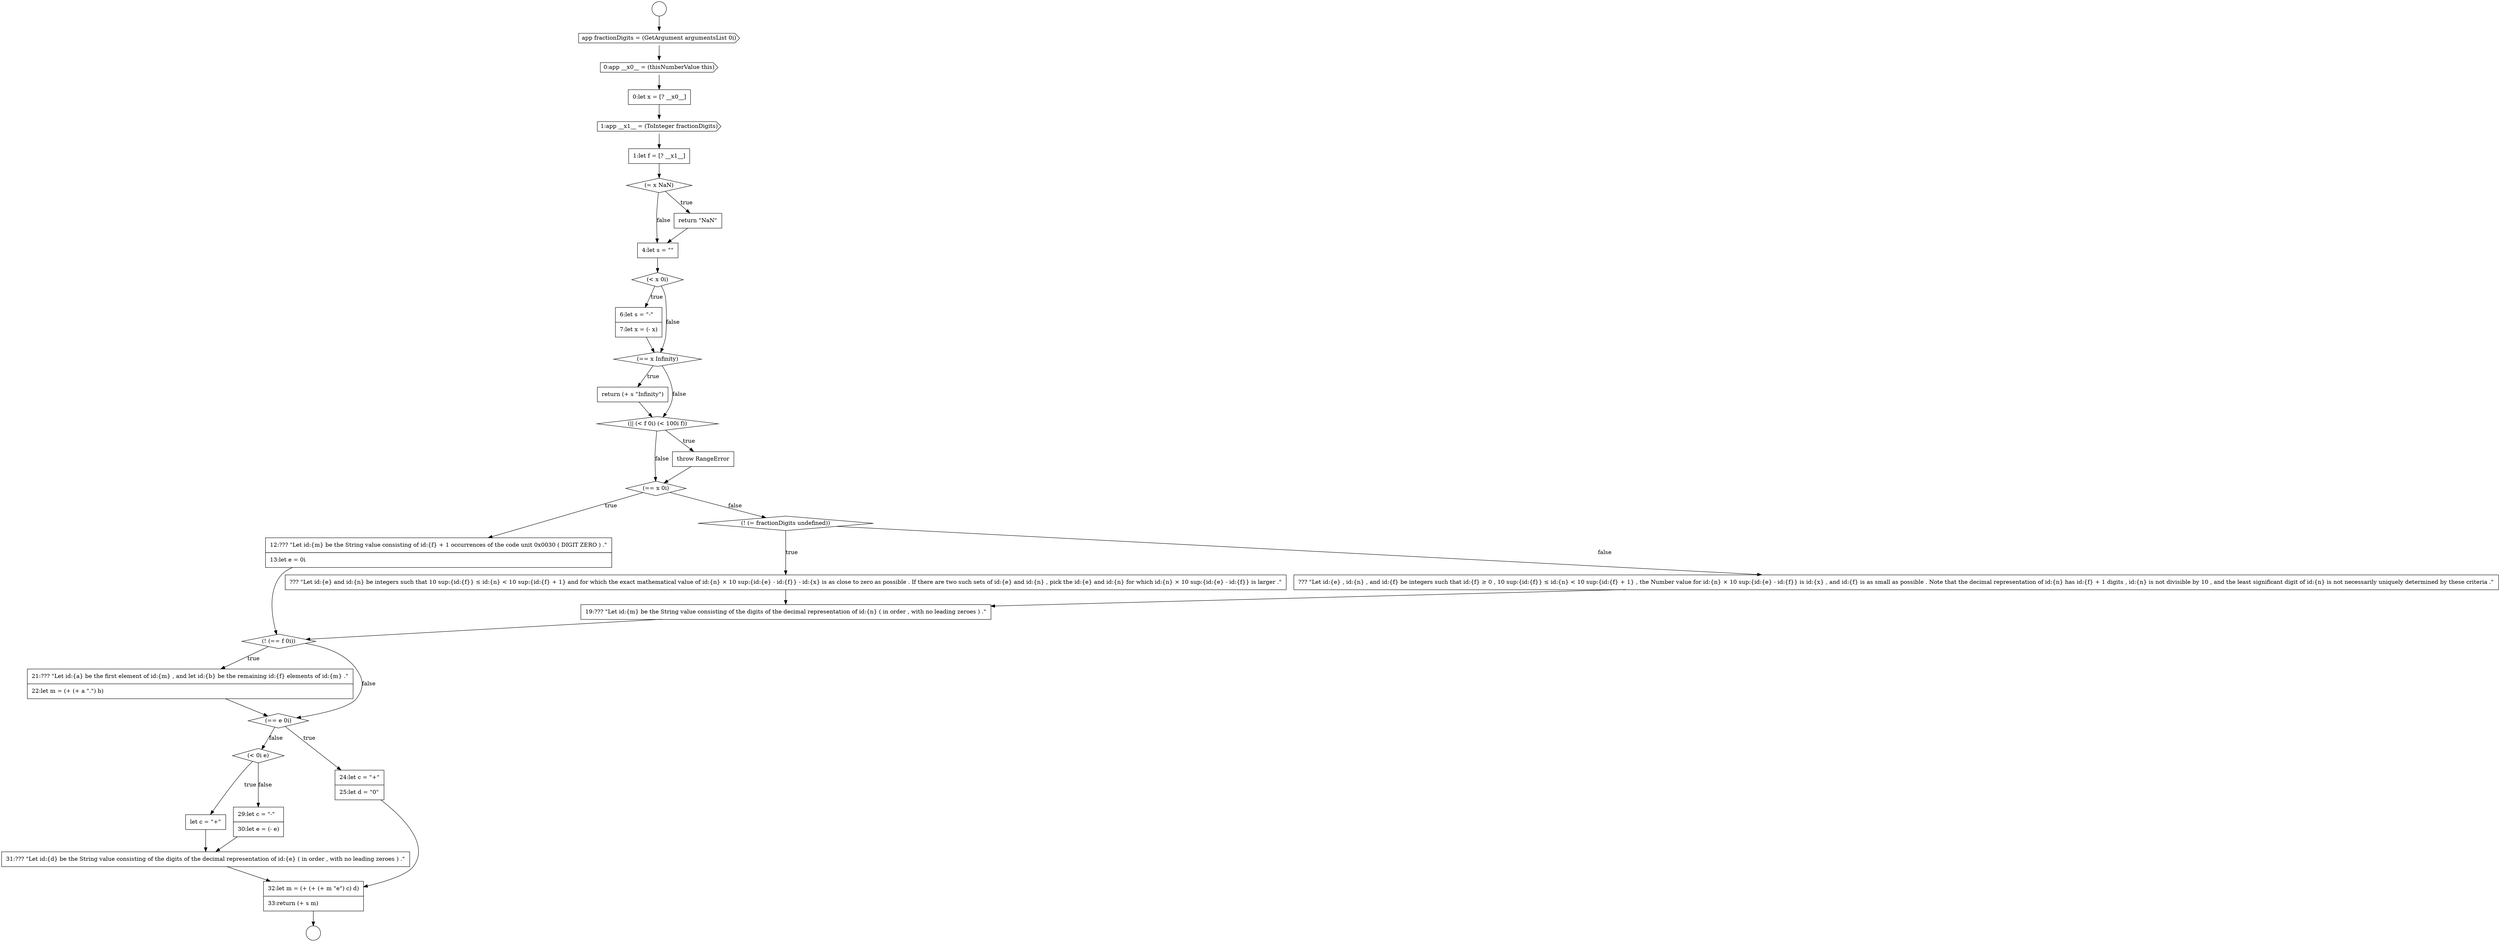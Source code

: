 digraph {
  node12189 [shape=diamond, label=<<font color="black">(&lt; 0i e)</font>> color="black" fillcolor="white" style=filled]
  node12172 [shape=none, margin=0, label=<<font color="black">
    <table border="0" cellborder="1" cellspacing="0" cellpadding="10">
      <tr><td align="left">4:let s = &quot;&quot;</td></tr>
    </table>
  </font>> color="black" fillcolor="white" style=filled]
  node12180 [shape=none, margin=0, label=<<font color="black">
    <table border="0" cellborder="1" cellspacing="0" cellpadding="10">
      <tr><td align="left">12:??? &quot;Let id:{m} be the String value consisting of id:{f} + 1 occurrences of the code unit 0x0030 ( DIGIT ZERO ) .&quot;</td></tr>
      <tr><td align="left">13:let e = 0i</td></tr>
    </table>
  </font>> color="black" fillcolor="white" style=filled]
  node12185 [shape=diamond, label=<<font color="black">(! (== f 0i))</font>> color="black" fillcolor="white" style=filled]
  node12169 [shape=none, margin=0, label=<<font color="black">
    <table border="0" cellborder="1" cellspacing="0" cellpadding="10">
      <tr><td align="left">1:let f = [? __x1__]</td></tr>
    </table>
  </font>> color="black" fillcolor="white" style=filled]
  node12190 [shape=none, margin=0, label=<<font color="black">
    <table border="0" cellborder="1" cellspacing="0" cellpadding="10">
      <tr><td align="left">let c = &quot;+&quot;</td></tr>
    </table>
  </font>> color="black" fillcolor="white" style=filled]
  node12179 [shape=diamond, label=<<font color="black">(== x 0i)</font>> color="black" fillcolor="white" style=filled]
  node12167 [shape=none, margin=0, label=<<font color="black">
    <table border="0" cellborder="1" cellspacing="0" cellpadding="10">
      <tr><td align="left">0:let x = [? __x0__]</td></tr>
    </table>
  </font>> color="black" fillcolor="white" style=filled]
  node12182 [shape=none, margin=0, label=<<font color="black">
    <table border="0" cellborder="1" cellspacing="0" cellpadding="10">
      <tr><td align="left">??? &quot;Let id:{e} and id:{n} be integers such that 10 sup:{id:{f}} &le; id:{n} &lt; 10 sup:{id:{f} + 1} and for which the exact mathematical value of id:{n} &times; 10 sup:{id:{e} - id:{f}} - id:{x} is as close to zero as possible . If there are two such sets of id:{e} and id:{n} , pick the id:{e} and id:{n} for which id:{n} &times; 10 sup:{id:{e} - id:{f}} is larger .&quot;</td></tr>
    </table>
  </font>> color="black" fillcolor="white" style=filled]
  node12174 [shape=none, margin=0, label=<<font color="black">
    <table border="0" cellborder="1" cellspacing="0" cellpadding="10">
      <tr><td align="left">6:let s = &quot;-&quot;</td></tr>
      <tr><td align="left">7:let x = (- x)</td></tr>
    </table>
  </font>> color="black" fillcolor="white" style=filled]
  node12166 [shape=cds, label=<<font color="black">0:app __x0__ = (thisNumberValue this)</font>> color="black" fillcolor="white" style=filled]
  node12188 [shape=none, margin=0, label=<<font color="black">
    <table border="0" cellborder="1" cellspacing="0" cellpadding="10">
      <tr><td align="left">24:let c = &quot;+&quot;</td></tr>
      <tr><td align="left">25:let d = &quot;0&quot;</td></tr>
    </table>
  </font>> color="black" fillcolor="white" style=filled]
  node12193 [shape=none, margin=0, label=<<font color="black">
    <table border="0" cellborder="1" cellspacing="0" cellpadding="10">
      <tr><td align="left">32:let m = (+ (+ (+ m &quot;e&quot;) c) d)</td></tr>
      <tr><td align="left">33:return (+ s m)</td></tr>
    </table>
  </font>> color="black" fillcolor="white" style=filled]
  node12165 [shape=cds, label=<<font color="black">app fractionDigits = (GetArgument argumentsList 0i)</font>> color="black" fillcolor="white" style=filled]
  node12164 [shape=circle label=" " color="black" fillcolor="white" style=filled]
  node12191 [shape=none, margin=0, label=<<font color="black">
    <table border="0" cellborder="1" cellspacing="0" cellpadding="10">
      <tr><td align="left">29:let c = &quot;-&quot;</td></tr>
      <tr><td align="left">30:let e = (- e)</td></tr>
    </table>
  </font>> color="black" fillcolor="white" style=filled]
  node12183 [shape=none, margin=0, label=<<font color="black">
    <table border="0" cellborder="1" cellspacing="0" cellpadding="10">
      <tr><td align="left">??? &quot;Let id:{e} , id:{n} , and id:{f} be integers such that id:{f} &ge; 0 , 10 sup:{id:{f}} &le; id:{n} &lt; 10 sup:{id:{f} + 1} , the Number value for id:{n} &times; 10 sup:{id:{e} - id:{f}} is id:{x} , and id:{f} is as small as possible . Note that the decimal representation of id:{n} has id:{f} + 1 digits , id:{n} is not divisible by 10 , and the least significant digit of id:{n} is not necessarily uniquely determined by these criteria .&quot;</td></tr>
    </table>
  </font>> color="black" fillcolor="white" style=filled]
  node12173 [shape=diamond, label=<<font color="black">(&lt; x 0i)</font>> color="black" fillcolor="white" style=filled]
  node12168 [shape=cds, label=<<font color="black">1:app __x1__ = (ToInteger fractionDigits)</font>> color="black" fillcolor="white" style=filled]
  node12186 [shape=none, margin=0, label=<<font color="black">
    <table border="0" cellborder="1" cellspacing="0" cellpadding="10">
      <tr><td align="left">21:??? &quot;Let id:{a} be the first element of id:{m} , and let id:{b} be the remaining id:{f} elements of id:{m} .&quot;</td></tr>
      <tr><td align="left">22:let m = (+ (+ a &quot;.&quot;) b)</td></tr>
    </table>
  </font>> color="black" fillcolor="white" style=filled]
  node12170 [shape=diamond, label=<<font color="black">(= x NaN)</font>> color="black" fillcolor="white" style=filled]
  node12184 [shape=none, margin=0, label=<<font color="black">
    <table border="0" cellborder="1" cellspacing="0" cellpadding="10">
      <tr><td align="left">19:??? &quot;Let id:{m} be the String value consisting of the digits of the decimal representation of id:{n} ( in order , with no leading zeroes ) .&quot;</td></tr>
    </table>
  </font>> color="black" fillcolor="white" style=filled]
  node12178 [shape=none, margin=0, label=<<font color="black">
    <table border="0" cellborder="1" cellspacing="0" cellpadding="10">
      <tr><td align="left">throw RangeError</td></tr>
    </table>
  </font>> color="black" fillcolor="white" style=filled]
  node12192 [shape=none, margin=0, label=<<font color="black">
    <table border="0" cellborder="1" cellspacing="0" cellpadding="10">
      <tr><td align="left">31:??? &quot;Let id:{d} be the String value consisting of the digits of the decimal representation of id:{e} ( in order , with no leading zeroes ) .&quot;</td></tr>
    </table>
  </font>> color="black" fillcolor="white" style=filled]
  node12187 [shape=diamond, label=<<font color="black">(== e 0i)</font>> color="black" fillcolor="white" style=filled]
  node12163 [shape=circle label=" " color="black" fillcolor="white" style=filled]
  node12181 [shape=diamond, label=<<font color="black">(! (= fractionDigits undefined))</font>> color="black" fillcolor="white" style=filled]
  node12176 [shape=none, margin=0, label=<<font color="black">
    <table border="0" cellborder="1" cellspacing="0" cellpadding="10">
      <tr><td align="left">return (+ s &quot;Infinity&quot;)</td></tr>
    </table>
  </font>> color="black" fillcolor="white" style=filled]
  node12171 [shape=none, margin=0, label=<<font color="black">
    <table border="0" cellborder="1" cellspacing="0" cellpadding="10">
      <tr><td align="left">return &quot;NaN&quot;</td></tr>
    </table>
  </font>> color="black" fillcolor="white" style=filled]
  node12177 [shape=diamond, label=<<font color="black">(|| (&lt; f 0i) (&lt; 100i f))</font>> color="black" fillcolor="white" style=filled]
  node12175 [shape=diamond, label=<<font color="black">(== x Infinity)</font>> color="black" fillcolor="white" style=filled]
  node12169 -> node12170 [ color="black"]
  node12192 -> node12193 [ color="black"]
  node12167 -> node12168 [ color="black"]
  node12177 -> node12178 [label=<<font color="black">true</font>> color="black"]
  node12177 -> node12179 [label=<<font color="black">false</font>> color="black"]
  node12180 -> node12185 [ color="black"]
  node12172 -> node12173 [ color="black"]
  node12166 -> node12167 [ color="black"]
  node12174 -> node12175 [ color="black"]
  node12170 -> node12171 [label=<<font color="black">true</font>> color="black"]
  node12170 -> node12172 [label=<<font color="black">false</font>> color="black"]
  node12187 -> node12188 [label=<<font color="black">true</font>> color="black"]
  node12187 -> node12189 [label=<<font color="black">false</font>> color="black"]
  node12163 -> node12165 [ color="black"]
  node12183 -> node12184 [ color="black"]
  node12171 -> node12172 [ color="black"]
  node12188 -> node12193 [ color="black"]
  node12179 -> node12180 [label=<<font color="black">true</font>> color="black"]
  node12179 -> node12181 [label=<<font color="black">false</font>> color="black"]
  node12165 -> node12166 [ color="black"]
  node12191 -> node12192 [ color="black"]
  node12184 -> node12185 [ color="black"]
  node12189 -> node12190 [label=<<font color="black">true</font>> color="black"]
  node12189 -> node12191 [label=<<font color="black">false</font>> color="black"]
  node12186 -> node12187 [ color="black"]
  node12193 -> node12164 [ color="black"]
  node12182 -> node12184 [ color="black"]
  node12181 -> node12182 [label=<<font color="black">true</font>> color="black"]
  node12181 -> node12183 [label=<<font color="black">false</font>> color="black"]
  node12178 -> node12179 [ color="black"]
  node12173 -> node12174 [label=<<font color="black">true</font>> color="black"]
  node12173 -> node12175 [label=<<font color="black">false</font>> color="black"]
  node12185 -> node12186 [label=<<font color="black">true</font>> color="black"]
  node12185 -> node12187 [label=<<font color="black">false</font>> color="black"]
  node12175 -> node12176 [label=<<font color="black">true</font>> color="black"]
  node12175 -> node12177 [label=<<font color="black">false</font>> color="black"]
  node12168 -> node12169 [ color="black"]
  node12176 -> node12177 [ color="black"]
  node12190 -> node12192 [ color="black"]
}
